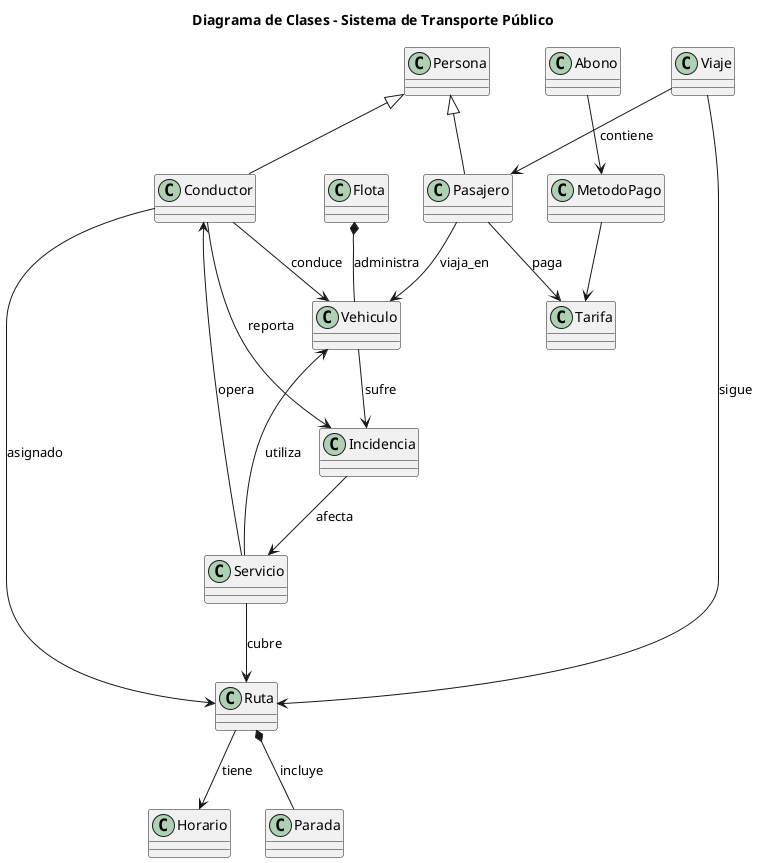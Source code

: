 @startuml
title Diagrama de Clases - Sistema de Transporte Público

class Persona {
}

class Conductor extends Persona {
}

class Pasajero extends Persona {
}

class Vehiculo {
}

class Ruta {
}

class Horario {
}

class Parada {
}

class Servicio {
}

class Incidencia {
}

class Flota {
}

class Tarifa {
}

class Abono {
}

class MetodoPago {
}

class Viaje {
}

Ruta *-- Parada : incluye
Ruta --> Horario : tiene
Conductor --> Vehiculo : conduce
Conductor --> Ruta : asignado
Conductor --> Incidencia : reporta
Vehiculo --> Incidencia : sufre
Servicio --> Ruta : cubre
Servicio --> Vehiculo : utiliza
Servicio --> Conductor : opera
Flota *-- Vehiculo : administra
Pasajero --> Vehiculo : viaja_en
Pasajero --> Tarifa : paga
MetodoPago --> Tarifa
Abono --> MetodoPago
Incidencia --> Servicio : afecta
Viaje --> Pasajero : contiene
Viaje --> Ruta : sigue
@enduml
